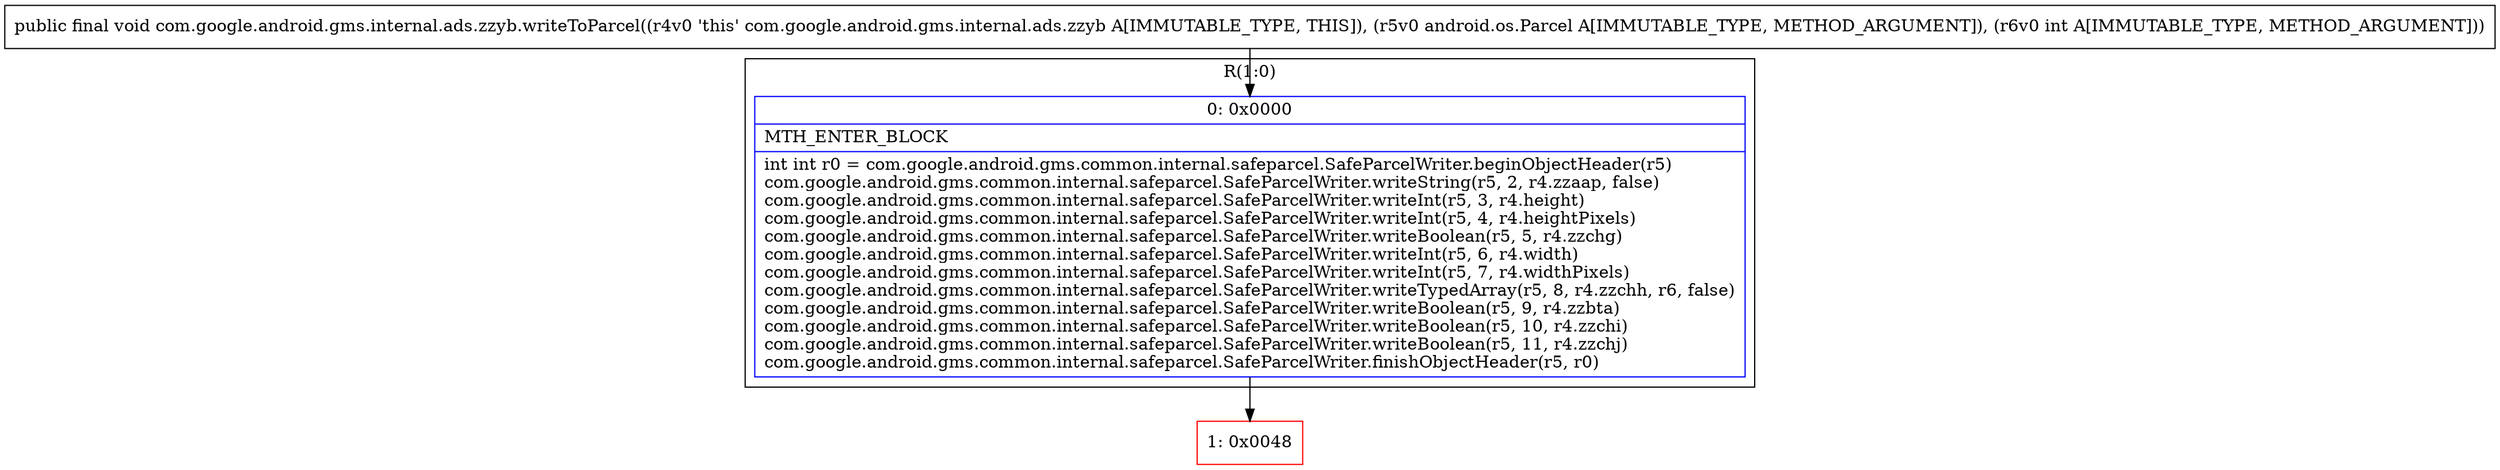 digraph "CFG forcom.google.android.gms.internal.ads.zzyb.writeToParcel(Landroid\/os\/Parcel;I)V" {
subgraph cluster_Region_1561896958 {
label = "R(1:0)";
node [shape=record,color=blue];
Node_0 [shape=record,label="{0\:\ 0x0000|MTH_ENTER_BLOCK\l|int int r0 = com.google.android.gms.common.internal.safeparcel.SafeParcelWriter.beginObjectHeader(r5)\lcom.google.android.gms.common.internal.safeparcel.SafeParcelWriter.writeString(r5, 2, r4.zzaap, false)\lcom.google.android.gms.common.internal.safeparcel.SafeParcelWriter.writeInt(r5, 3, r4.height)\lcom.google.android.gms.common.internal.safeparcel.SafeParcelWriter.writeInt(r5, 4, r4.heightPixels)\lcom.google.android.gms.common.internal.safeparcel.SafeParcelWriter.writeBoolean(r5, 5, r4.zzchg)\lcom.google.android.gms.common.internal.safeparcel.SafeParcelWriter.writeInt(r5, 6, r4.width)\lcom.google.android.gms.common.internal.safeparcel.SafeParcelWriter.writeInt(r5, 7, r4.widthPixels)\lcom.google.android.gms.common.internal.safeparcel.SafeParcelWriter.writeTypedArray(r5, 8, r4.zzchh, r6, false)\lcom.google.android.gms.common.internal.safeparcel.SafeParcelWriter.writeBoolean(r5, 9, r4.zzbta)\lcom.google.android.gms.common.internal.safeparcel.SafeParcelWriter.writeBoolean(r5, 10, r4.zzchi)\lcom.google.android.gms.common.internal.safeparcel.SafeParcelWriter.writeBoolean(r5, 11, r4.zzchj)\lcom.google.android.gms.common.internal.safeparcel.SafeParcelWriter.finishObjectHeader(r5, r0)\l}"];
}
Node_1 [shape=record,color=red,label="{1\:\ 0x0048}"];
MethodNode[shape=record,label="{public final void com.google.android.gms.internal.ads.zzyb.writeToParcel((r4v0 'this' com.google.android.gms.internal.ads.zzyb A[IMMUTABLE_TYPE, THIS]), (r5v0 android.os.Parcel A[IMMUTABLE_TYPE, METHOD_ARGUMENT]), (r6v0 int A[IMMUTABLE_TYPE, METHOD_ARGUMENT])) }"];
MethodNode -> Node_0;
Node_0 -> Node_1;
}

